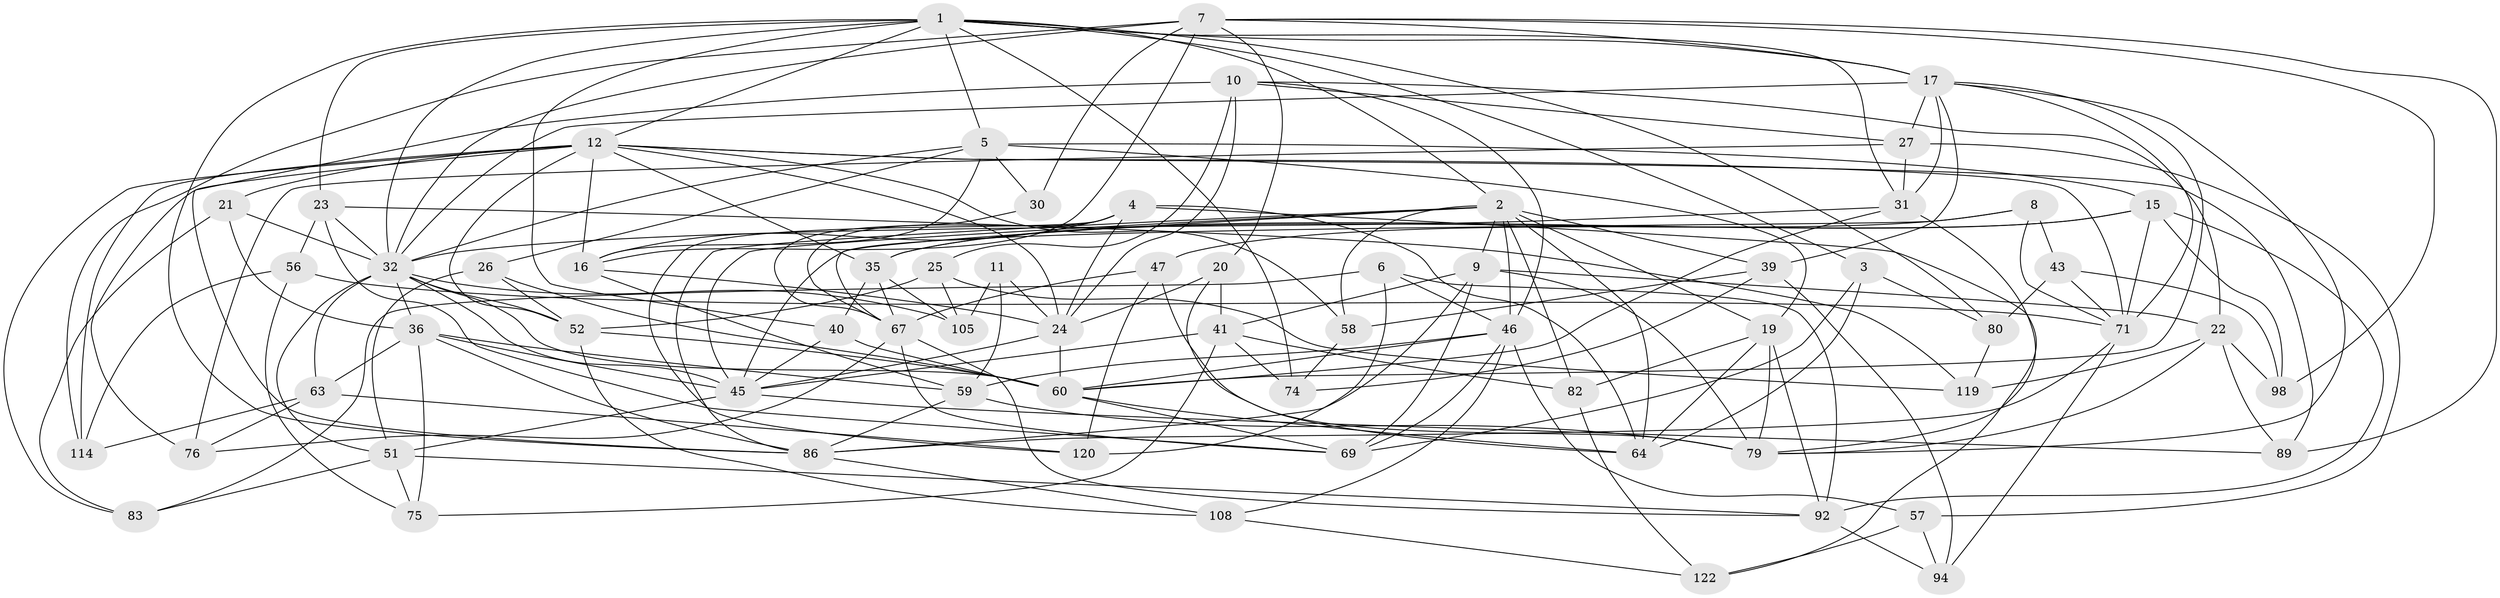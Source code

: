 // original degree distribution, {4: 1.0}
// Generated by graph-tools (version 1.1) at 2025/20/03/04/25 18:20:38]
// undirected, 66 vertices, 190 edges
graph export_dot {
graph [start="1"]
  node [color=gray90,style=filled];
  1 [super="+90+14"];
  2 [super="+54"];
  3;
  4 [super="+61"];
  5 [super="+53+42"];
  6;
  7 [super="+18"];
  8;
  9 [super="+72"];
  10 [super="+50"];
  11;
  12 [super="+70+37+13"];
  15 [super="+73"];
  16 [super="+62"];
  17 [super="+28+77"];
  19 [super="+95"];
  20;
  21;
  22 [super="+66"];
  23 [super="+33"];
  24 [super="+124+104"];
  25;
  26;
  27 [super="+127"];
  30;
  31 [super="+123"];
  32 [super="+96+48+34"];
  35 [super="+55"];
  36 [super="+38"];
  39 [super="+44"];
  40;
  41 [super="+109"];
  43;
  45 [super="+100+88"];
  46 [super="+93+113"];
  47;
  51 [super="+126"];
  52 [super="+87"];
  56;
  57;
  58;
  59 [super="+118+107"];
  60 [super="+103+115"];
  63 [super="+81"];
  64 [super="+106"];
  67 [super="+111+97"];
  69 [super="+85"];
  71 [super="+99"];
  74;
  75;
  76;
  79 [super="+117+112"];
  80;
  82;
  83;
  86 [super="+110+125"];
  89;
  92 [super="+102"];
  94;
  98;
  105;
  108;
  114;
  119;
  120;
  122;
  1 -- 2;
  1 -- 3;
  1 -- 74;
  1 -- 23;
  1 -- 40;
  1 -- 80;
  1 -- 86;
  1 -- 31;
  1 -- 5;
  1 -- 17;
  1 -- 12;
  1 -- 32;
  2 -- 39 [weight=2];
  2 -- 19;
  2 -- 45;
  2 -- 46;
  2 -- 82;
  2 -- 58;
  2 -- 86;
  2 -- 9;
  2 -- 67;
  2 -- 64;
  3 -- 80;
  3 -- 64;
  3 -- 69;
  4 -- 122;
  4 -- 120;
  4 -- 64;
  4 -- 16;
  4 -- 24;
  4 -- 67;
  5 -- 16;
  5 -- 30 [weight=2];
  5 -- 26;
  5 -- 19;
  5 -- 15;
  5 -- 32;
  6 -- 83;
  6 -- 46;
  6 -- 120;
  6 -- 92;
  7 -- 30;
  7 -- 89;
  7 -- 98;
  7 -- 16;
  7 -- 32;
  7 -- 114;
  7 -- 20;
  7 -- 17;
  8 -- 45;
  8 -- 43;
  8 -- 71;
  8 -- 35;
  9 -- 79;
  9 -- 86;
  9 -- 69;
  9 -- 22;
  9 -- 41;
  10 -- 24;
  10 -- 46;
  10 -- 27;
  10 -- 25;
  10 -- 22;
  10 -- 86;
  11 -- 59 [weight=2];
  11 -- 105;
  11 -- 24;
  12 -- 16;
  12 -- 83;
  12 -- 21;
  12 -- 35;
  12 -- 24;
  12 -- 89;
  12 -- 58;
  12 -- 76;
  12 -- 114;
  12 -- 71;
  12 -- 52;
  15 -- 47;
  15 -- 98;
  15 -- 35;
  15 -- 92;
  15 -- 71;
  16 -- 59;
  16 -- 24;
  17 -- 27 [weight=2];
  17 -- 71;
  17 -- 31;
  17 -- 79;
  17 -- 32;
  17 -- 60;
  17 -- 39;
  19 -- 82;
  19 -- 92;
  19 -- 79;
  19 -- 64;
  20 -- 41;
  20 -- 64;
  20 -- 24;
  21 -- 36;
  21 -- 83;
  21 -- 32;
  22 -- 98;
  22 -- 89;
  22 -- 119;
  22 -- 79;
  23 -- 56;
  23 -- 32 [weight=2];
  23 -- 119;
  23 -- 69;
  24 -- 45;
  24 -- 60;
  25 -- 119;
  25 -- 105;
  25 -- 52;
  26 -- 51;
  26 -- 52;
  26 -- 60;
  27 -- 57;
  27 -- 76;
  27 -- 31;
  30 -- 67;
  31 -- 60;
  31 -- 79;
  31 -- 32;
  32 -- 60;
  32 -- 36;
  32 -- 105;
  32 -- 51;
  32 -- 45;
  32 -- 63 [weight=2];
  32 -- 52;
  35 -- 67;
  35 -- 105;
  35 -- 40;
  36 -- 45 [weight=2];
  36 -- 86;
  36 -- 59;
  36 -- 75;
  36 -- 63;
  39 -- 58;
  39 -- 74;
  39 -- 94;
  40 -- 60;
  40 -- 45;
  41 -- 74;
  41 -- 82;
  41 -- 75;
  41 -- 45;
  43 -- 71;
  43 -- 98;
  43 -- 80;
  45 -- 89;
  45 -- 51;
  46 -- 59;
  46 -- 108;
  46 -- 57;
  46 -- 69;
  46 -- 60;
  47 -- 120;
  47 -- 67;
  47 -- 79;
  51 -- 83;
  51 -- 75;
  51 -- 92;
  52 -- 108;
  52 -- 60;
  56 -- 114;
  56 -- 75;
  56 -- 71;
  57 -- 94;
  57 -- 122;
  58 -- 74;
  59 -- 79 [weight=2];
  59 -- 86;
  60 -- 69;
  60 -- 64;
  63 -- 76;
  63 -- 120;
  63 -- 114;
  67 -- 76;
  67 -- 69;
  67 -- 92;
  71 -- 86;
  71 -- 94;
  80 -- 119;
  82 -- 122;
  86 -- 108;
  92 -- 94;
  108 -- 122;
}
